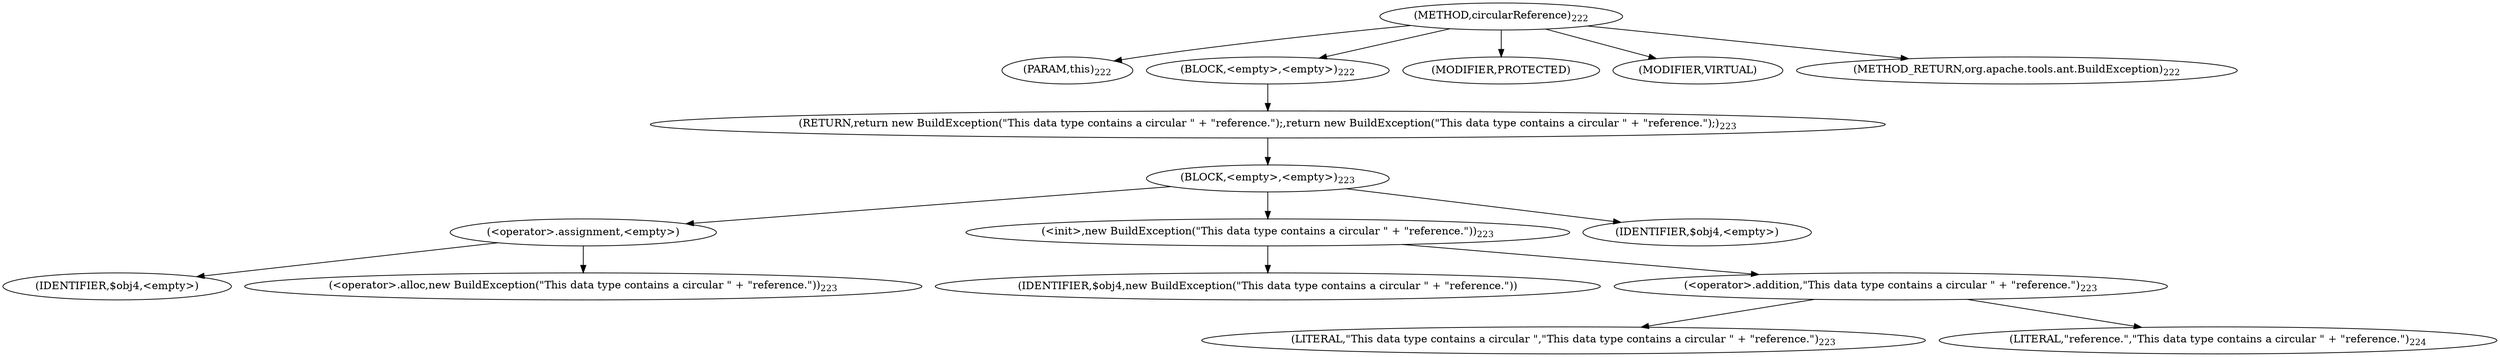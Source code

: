 digraph "circularReference" {  
"244" [label = <(METHOD,circularReference)<SUB>222</SUB>> ]
"245" [label = <(PARAM,this)<SUB>222</SUB>> ]
"246" [label = <(BLOCK,&lt;empty&gt;,&lt;empty&gt;)<SUB>222</SUB>> ]
"247" [label = <(RETURN,return new BuildException(&quot;This data type contains a circular &quot; + &quot;reference.&quot;);,return new BuildException(&quot;This data type contains a circular &quot; + &quot;reference.&quot;);)<SUB>223</SUB>> ]
"248" [label = <(BLOCK,&lt;empty&gt;,&lt;empty&gt;)<SUB>223</SUB>> ]
"249" [label = <(&lt;operator&gt;.assignment,&lt;empty&gt;)> ]
"250" [label = <(IDENTIFIER,$obj4,&lt;empty&gt;)> ]
"251" [label = <(&lt;operator&gt;.alloc,new BuildException(&quot;This data type contains a circular &quot; + &quot;reference.&quot;))<SUB>223</SUB>> ]
"252" [label = <(&lt;init&gt;,new BuildException(&quot;This data type contains a circular &quot; + &quot;reference.&quot;))<SUB>223</SUB>> ]
"253" [label = <(IDENTIFIER,$obj4,new BuildException(&quot;This data type contains a circular &quot; + &quot;reference.&quot;))> ]
"254" [label = <(&lt;operator&gt;.addition,&quot;This data type contains a circular &quot; + &quot;reference.&quot;)<SUB>223</SUB>> ]
"255" [label = <(LITERAL,&quot;This data type contains a circular &quot;,&quot;This data type contains a circular &quot; + &quot;reference.&quot;)<SUB>223</SUB>> ]
"256" [label = <(LITERAL,&quot;reference.&quot;,&quot;This data type contains a circular &quot; + &quot;reference.&quot;)<SUB>224</SUB>> ]
"257" [label = <(IDENTIFIER,$obj4,&lt;empty&gt;)> ]
"258" [label = <(MODIFIER,PROTECTED)> ]
"259" [label = <(MODIFIER,VIRTUAL)> ]
"260" [label = <(METHOD_RETURN,org.apache.tools.ant.BuildException)<SUB>222</SUB>> ]
  "244" -> "245" 
  "244" -> "246" 
  "244" -> "258" 
  "244" -> "259" 
  "244" -> "260" 
  "246" -> "247" 
  "247" -> "248" 
  "248" -> "249" 
  "248" -> "252" 
  "248" -> "257" 
  "249" -> "250" 
  "249" -> "251" 
  "252" -> "253" 
  "252" -> "254" 
  "254" -> "255" 
  "254" -> "256" 
}
